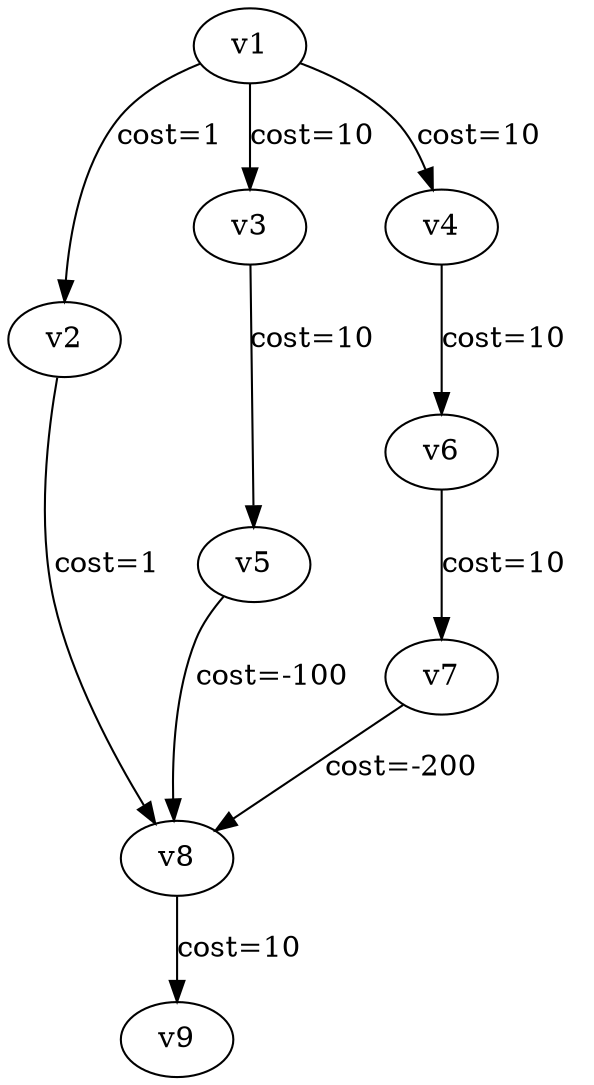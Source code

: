 digraph graph_06
{
v1
v2
v3
v4
v8
v5
v6
v7
v9
v1 -> v2 [label="cost=1  "]
v1 -> v3 [label="cost=10  "]
v1 -> v4 [label="cost=10  "]
v2 -> v8 [label="cost=1  "]
v3 -> v5 [label="cost=10  "]
v4 -> v6 [label="cost=10  "]
v8 -> v9 [label="cost=10  "]
v5 -> v8 [label="cost=-100  "]
v6 -> v7 [label="cost=10  "]
v7 -> v8 [label="cost=-200  "]
}

